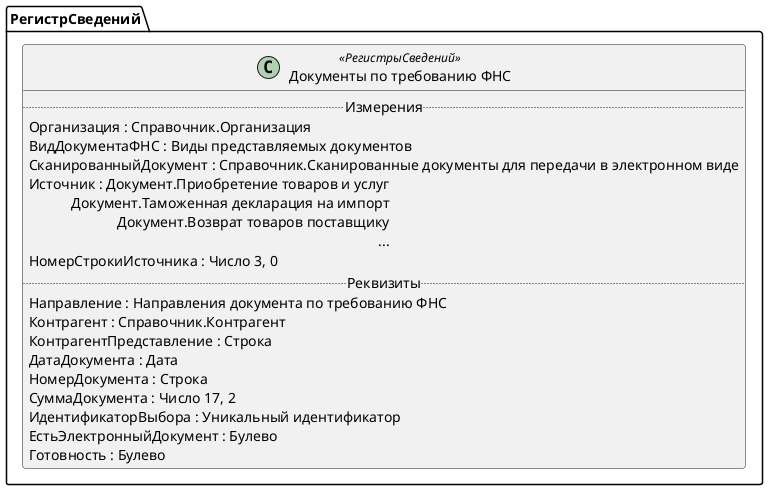 ﻿@startuml ДокументыПоТребованиюФНС
'!include templates.wsd
'..\include templates.wsd
class РегистрСведений.ДокументыПоТребованиюФНС as "Документы по требованию ФНС" <<РегистрыСведений>>
{
..Измерения..
Организация : Справочник.Организация
ВидДокументаФНС : Виды представляемых документов
СканированныйДокумент : Справочник.Сканированные документы для передачи в электронном виде
Источник : Документ.Приобретение товаров и услуг\rДокумент.Таможенная декларация на импорт\rДокумент.Возврат товаров поставщику\r...
НомерСтрокиИсточника : Число 3, 0
..Реквизиты..
Направление : Направления документа по требованию ФНС
Контрагент : Справочник.Контрагент
КонтрагентПредставление : Строка
ДатаДокумента : Дата
НомерДокумента : Строка
СуммаДокумента : Число 17, 2
ИдентификаторВыбора : Уникальный идентификатор
ЕстьЭлектронныйДокумент : Булево
Готовность : Булево
}
@enduml
